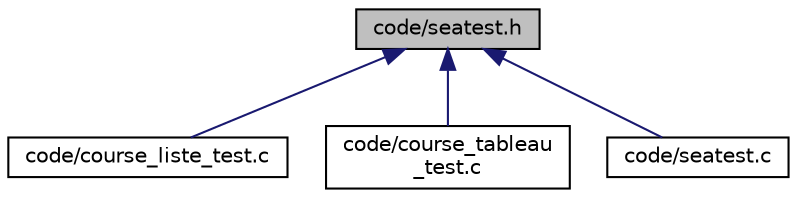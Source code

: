 digraph "code/seatest.h"
{
 // LATEX_PDF_SIZE
  edge [fontname="Helvetica",fontsize="10",labelfontname="Helvetica",labelfontsize="10"];
  node [fontname="Helvetica",fontsize="10",shape=record];
  Node1 [label="code/seatest.h",height=0.2,width=0.4,color="black", fillcolor="grey75", style="filled", fontcolor="black",tooltip=" "];
  Node1 -> Node2 [dir="back",color="midnightblue",fontsize="10",style="solid",fontname="Helvetica"];
  Node2 [label="code/course_liste_test.c",height=0.2,width=0.4,color="black", fillcolor="white", style="filled",URL="$course__liste__test_8c.html",tooltip=" "];
  Node1 -> Node3 [dir="back",color="midnightblue",fontsize="10",style="solid",fontname="Helvetica"];
  Node3 [label="code/course_tableau\l_test.c",height=0.2,width=0.4,color="black", fillcolor="white", style="filled",URL="$course__tableau__test_8c.html",tooltip=" "];
  Node1 -> Node4 [dir="back",color="midnightblue",fontsize="10",style="solid",fontname="Helvetica"];
  Node4 [label="code/seatest.c",height=0.2,width=0.4,color="black", fillcolor="white", style="filled",URL="$seatest_8c.html",tooltip=" "];
}
